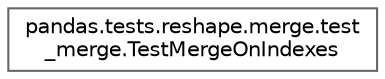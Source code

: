 digraph "Graphical Class Hierarchy"
{
 // LATEX_PDF_SIZE
  bgcolor="transparent";
  edge [fontname=Helvetica,fontsize=10,labelfontname=Helvetica,labelfontsize=10];
  node [fontname=Helvetica,fontsize=10,shape=box,height=0.2,width=0.4];
  rankdir="LR";
  Node0 [id="Node000000",label="pandas.tests.reshape.merge.test\l_merge.TestMergeOnIndexes",height=0.2,width=0.4,color="grey40", fillcolor="white", style="filled",URL="$db/d22/classpandas_1_1tests_1_1reshape_1_1merge_1_1test__merge_1_1TestMergeOnIndexes.html",tooltip=" "];
}
